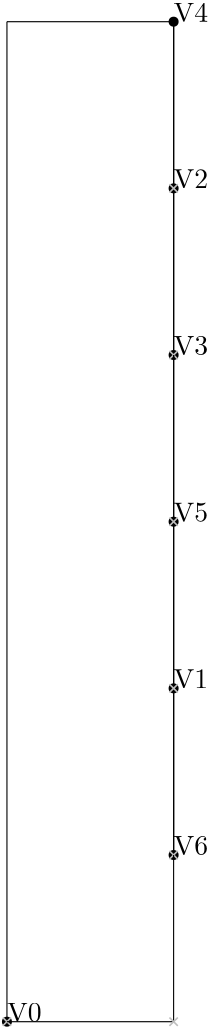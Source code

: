 <?xml version="1.0"?>
    <!DOCTYPE ipe SYSTEM "ipe.dtd">
    <ipe version="70005" creator="Ipe 7.1.4">
    <info created="D:20131106154934" modified="D:20131106160041"/>
    <preamble>\usepackage[english]{babel}</preamble>
    <ipestyle name="basic">
    <symbol name="arrow/arc(spx)">
    <path stroke="sym-stroke" fill="sym-stroke" pen="sym-pen">
    0 0 m
    -1 0.333 l
    -1 -0.333 l
    h
    </path>
    </symbol>
    <symbol name="arrow/farc(spx)">
    <path stroke="sym-stroke" fill="white" pen="sym-pen">
    0 0 m
    -1 0.333 l
    -1 -0.333 l
    h
    </path>
    </symbol>
    <symbol name="mark/circle(sx)" transformations="translations">
    <path fill="sym-stroke">
    0.6 0 0 0.6 0 0 e
    0.4 0 0 0.4 0 0 e
    </path>
    </symbol>
    <symbol name="mark/disk(sx)" transformations="translations">
    <path fill="sym-stroke">
    0.6 0 0 0.6 0 0 e
    </path>
    </symbol>
    <symbol name="mark/fdisk(sfx)" transformations="translations">
    <group>
    <path fill="sym-fill">
    0.5 0 0 0.5 0 0 e
    </path>
    <path fill="sym-stroke" fillrule="eofill">
    0.6 0 0 0.6 0 0 e
    0.4 0 0 0.4 0 0 e
    </path>
    </group>
    </symbol>
    <symbol name="mark/box(sx)" transformations="translations">
    <path fill="sym-stroke" fillrule="eofill">
    -0.6 -0.6 m
    0.6 -0.6 l
    0.6 0.6 l
    -0.6 0.6 l
    h
    -0.4 -0.4 m
    0.4 -0.4 l
    0.4 0.4 l
    -0.4 0.4 l
    h
    </path>
    </symbol>
    <symbol name="mark/square(sx)" transformations="translations">
    <path fill="sym-stroke">
    -0.6 -0.6 m
    0.6 -0.6 l
    0.6 0.6 l
    -0.6 0.6 l
    h
    </path>
    </symbol>
    <symbol name="mark/fsquare(sfx)" transformations="translations">
    <group>
    <path fill="sym-fill">
    -0.5 -0.5 m
    0.5 -0.5 l
    0.5 0.5 l
    -0.5 0.5 l
    h
    </path>
    <path fill="sym-stroke" fillrule="eofill">
    -0.6 -0.6 m
    0.6 -0.6 l
    0.6 0.6 l
    -0.6 0.6 l
    h
    -0.4 -0.4 m
    0.4 -0.4 l
    0.4 0.4 l
    -0.4 0.4 l
    h
    </path>
    </group>
    </symbol>
    <symbol name="mark/cross(sx)" transformations="translations">
    <group>
    <path fill="sym-stroke">
    -0.43 -0.57 m
    0.57 0.43 l
    0.43 0.57 l
    -0.57 -0.43 l
    h
    </path>
    <path fill="sym-stroke">
    -0.43 0.57 m
    0.57 -0.43 l
    0.43 -0.57 l
    -0.57 0.43 l
    h
    </path>
    </group>
    </symbol>
    <symbol name="arrow/fnormal(spx)">
    <path stroke="sym-stroke" fill="white" pen="sym-pen">
    0 0 m
    -1 0.333 l
    -1 -0.333 l
    h
    </path>
    </symbol>
    <symbol name="arrow/pointed(spx)">
    <path stroke="sym-stroke" fill="sym-stroke" pen="sym-pen">
    0 0 m
    -1 0.333 l
    -0.8 0 l
    -1 -0.333 l
    h
    </path>
    </symbol>
    <symbol name="arrow/fpointed(spx)">
    <path stroke="sym-stroke" fill="white" pen="sym-pen">
    0 0 m
    -1 0.333 l
    -0.8 0 l
    -1 -0.333 l
    h
    </path>
    </symbol>
    <symbol name="arrow/linear(spx)">
    <path stroke="sym-stroke" pen="sym-pen">
    -1 0.333 m
    0 0 l
    -1 -0.333 l
    </path>
    </symbol>
    <symbol name="arrow/fdouble(spx)">
    <path stroke="sym-stroke" fill="white" pen="sym-pen">
    0 0 m
    -1 0.333 l
    -1 -0.333 l
    h
    -1 0 m
    -2 0.333 l
    -2 -0.333 l
    h
    </path>
    </symbol>
    <symbol name="arrow/double(spx)">
    <path stroke="sym-stroke" fill="sym-stroke" pen="sym-pen">
    0 0 m
    -1 0.333 l
    -1 -0.333 l
    h
    -1 0 m
    -2 0.333 l
    -2 -0.333 l
    h
    </path>
    </symbol>
    <pen name="heavier" value="0.8"/>
    <pen name="fat" value="1.2"/>
    <pen name="ultrafat" value="2"/>
    <symbolsize name="large" value="5"/>
    <symbolsize name="small" value="2"/>
    <symbolsize name="tiny" value="1.1"/>
    <arrowsize name="large" value="10"/>
    <arrowsize name="small" value="5"/>
    <arrowsize name="tiny" value="3"/>
    <color name="red" value="1 0 0"/>
    <color name="green" value="0 1 0"/>
    <color name="blue" value="0 0 1"/>
    <color name="yellow" value="1 1 0"/>
    <color name="orange" value="1 0.647 0"/>
    <color name="gold" value="1 0.843 0"/>
    <color name="purple" value="0.627 0.125 0.941"/>
    <color name="gray" value="0.745"/>
    <color name="brown" value="0.647 0.165 0.165"/>
    <color name="navy" value="0 0 0.502"/>
    <color name="pink" value="1 0.753 0.796"/>
    <color name="seagreen" value="0.18 0.545 0.341"/>
    <color name="turquoise" value="0.251 0.878 0.816"/>
    <color name="violet" value="0.933 0.51 0.933"/>
    <color name="darkblue" value="0 0 0.545"/>
    <color name="darkcyan" value="0 0.545 0.545"/>
    <color name="darkgray" value="0.663"/>
    <color name="darkgreen" value="0 0.392 0"/>
    <color name="darkmagenta" value="0.545 0 0.545"/>
    <color name="darkorange" value="1 0.549 0"/>
    <color name="darkred" value="0.545 0 0"/>
    <color name="lightblue" value="0.678 0.847 0.902"/>
    <color name="lightcyan" value="0.878 1 1"/>
    <color name="lightgray" value="0.827"/>
    <color name="lightgreen" value="0.565 0.933 0.565"/>
    <color name="lightyellow" value="1 1 0.878"/>
    <dashstyle name="dashed" value="[4] 0"/>
    <dashstyle name="dotted" value="[1 3] 0"/>
    <dashstyle name="dash dotted" value="[4 2 1 2] 0"/>
    <dashstyle name="dash dot dotted" value="[4 2 1 2 1 2] 0"/>
    <textsize name="large" value="\large"/>
    <textsize name="Large" value="\Large"/>
    <textsize name="LARGE" value="\LARGE"/>
    <textsize name="huge" value="\huge"/>
    <textsize name="Huge" value="\Huge"/>
    <textsize name="small" value="\small"/>
    <textsize name="footnote" value="\footnotesize"/>
    <textsize name="tiny" value="\tiny"/>
    <textstyle name="center" begin="\begin{center}" end="\end{center}"/>
    <textstyle name="itemize" begin="\begin{itemize}" end="\end{itemize}"/>
    <textstyle name="item" begin="\begin{itemize}\item{}" end="\end{itemize}"/>
    <gridsize name="4 pts" value="4"/>
    <gridsize name="8 pts (~3 mm)" value="8"/>
    <gridsize name="16 pts (~6 mm)" value="16"/>
    <gridsize name="32 pts (~12 mm)" value="32"/>
    <gridsize name="10 pts (~3.5 mm)" value="10"/>
    <gridsize name="20 pts (~7 mm)" value="20"/>
    <gridsize name="14 pts (~5 mm)" value="14"/>
    <gridsize name="28 pts (~10 mm)" value="28"/>
    <gridsize name="56 pts (~20 mm)" value="56"/>
    <anglesize name="90 deg" value="90"/>
    <anglesize name="60 deg" value="60"/>
    <anglesize name="45 deg" value="45"/>
    <anglesize name="30 deg" value="30"/>
    <anglesize name="22.5 deg" value="22.5"/>
    <tiling name="falling" angle="-60" step="4" width="1"/>
    <tiling name="rising" angle="30" step="4" width="1"/>
    <layout paper="1000 1000" origin="0 0" frame="1000 1000" skip="32" crop="yes"/>
    </ipestyle>
    <page>
    <layer name="alpha"/>
    <view layers="alpha" active="alpha"/>
<use name="mark/disk(sx)" pos="400 500" size="normal" stroke="black"/>
<text transformations="translations" pos="400 500" stroke="black" type="label" width="190" height="10" depth="0" valign="baseline" size="normal">V0</text><use name="mark/disk(sx)" pos="460 620" size="normal" stroke="black"/>
<text transformations="translations" pos="460 620" stroke="black" type="label" width="190" height="10" depth="0" valign="baseline" size="normal">V1</text><use name="mark/disk(sx)" pos="460 800" size="normal" stroke="black"/>
<text transformations="translations" pos="460 800" stroke="black" type="label" width="190" height="10" depth="0" valign="baseline" size="normal">V2</text><use name="mark/disk(sx)" pos="460 740" size="normal" stroke="black"/>
<text transformations="translations" pos="460 740" stroke="black" type="label" width="190" height="10" depth="0" valign="baseline" size="normal">V3</text><use name="mark/disk(sx)" pos="460 860" size="normal" stroke="black"/>
<text transformations="translations" pos="460 860" stroke="black" type="label" width="190" height="10" depth="0" valign="baseline" size="normal">V4</text><use name="mark/disk(sx)" pos="460 680" size="normal" stroke="black"/>
<text transformations="translations" pos="460 680" stroke="black" type="label" width="190" height="10" depth="0" valign="baseline" size="normal">V5</text><use name="mark/disk(sx)" pos="460 560" size="normal" stroke="black"/>
<text transformations="translations" pos="460 560" stroke="black" type="label" width="190" height="10" depth="0" valign="baseline" size="normal">V6</text><path stroke="black" pen="normal" dash="normal">
 460 800 m
 460 740 l
 </path>
<path stroke="black" pen="normal" dash="normal">
 460 740 m
 460 740 l
 </path>
<path stroke="black" pen="normal" dash="normal">
 460 740 m
 460 800 l
 </path>
<path stroke="black" pen="normal" dash="normal">
 460 800 m
 460 800 l
 </path>
<path stroke="black" pen="normal" dash="normal">
 460 740 m
 460 800 l
 </path>
<use name="mark/cross(sx)" pos="460 740" size="normal" stroke="gray"/>
<path stroke="black" pen="normal" dash="normal">
 460 860 m
 460 800 l
 </path>
<path stroke="black" pen="normal" dash="normal">
 460 800 m
 460 800 l
 </path>
<path stroke="black" pen="normal" dash="normal">
 460 800 m
 460 860 l
 </path>
<path stroke="black" pen="normal" dash="normal">
 460 860 m
 460 860 l
 </path>
<path stroke="black" pen="normal" dash="normal">
 460 800 m
 460 860 l
 </path>
<use name="mark/cross(sx)" pos="460 800" size="normal" stroke="gray"/>
<path stroke="black" pen="normal" dash="normal">
 400 500 m
 400 560 l
 </path>
<path stroke="black" pen="normal" dash="normal">
 400 560 m
 400 560 l
 </path>
<path stroke="black" pen="normal" dash="normal">
 460 860 m
 400 860 l
 </path>
<path stroke="black" pen="normal" dash="normal">
 400 860 m
 400 860 l
 </path>
<path stroke="black" pen="normal" dash="normal">
 400 560 m
 400 860 l
 </path>
<use name="mark/cross(sx)" pos="400 500" size="normal" stroke="gray"/>
<path stroke="black" pen="normal" dash="normal">
 460 620 m
 460 560 l
 </path>
<path stroke="black" pen="normal" dash="normal">
 460 560 m
 460 560 l
 </path>
<path stroke="black" pen="normal" dash="normal">
 460 560 m
 460 620 l
 </path>
<path stroke="black" pen="normal" dash="normal">
 460 620 m
 460 620 l
 </path>
<path stroke="black" pen="normal" dash="normal">
 460 560 m
 460 620 l
 </path>
<use name="mark/cross(sx)" pos="460 560" size="normal" stroke="gray"/>
<path stroke="black" pen="normal" dash="normal">
 460 560 m
 460 500 l
 </path>
<path stroke="black" pen="normal" dash="normal">
 460 500 m
 460 500 l
 </path>
<path stroke="black" pen="normal" dash="normal">
 400 500 m
 460 500 l
 </path>
<path stroke="black" pen="normal" dash="normal">
 460 500 m
 460 500 l
 </path>
<path stroke="black" pen="normal" dash="normal">
 460 500 m
 460 500 l
 </path>
<use name="mark/cross(sx)" pos="460 500" size="normal" stroke="gray"/>
<path stroke="black" pen="normal" dash="normal">
 460 680 m
 460 620 l
 </path>
<path stroke="black" pen="normal" dash="normal">
 460 620 m
 460 620 l
 </path>
<path stroke="black" pen="normal" dash="normal">
 460 620 m
 460 680 l
 </path>
<path stroke="black" pen="normal" dash="normal">
 460 680 m
 460 680 l
 </path>
<path stroke="black" pen="normal" dash="normal">
 460 620 m
 460 680 l
 </path>
<use name="mark/cross(sx)" pos="460 620" size="normal" stroke="gray"/>
<path stroke="black" pen="normal" dash="normal">
 460 740 m
 460 680 l
 </path>
<path stroke="black" pen="normal" dash="normal">
 460 680 m
 460 680 l
 </path>
<path stroke="black" pen="normal" dash="normal">
 460 680 m
 460 740 l
 </path>
<path stroke="black" pen="normal" dash="normal">
 460 740 m
 460 740 l
 </path>
<path stroke="black" pen="normal" dash="normal">
 460 680 m
 460 740 l
 </path>
<use name="mark/cross(sx)" pos="460 680" size="normal" stroke="gray"/>
</page>
</ipe>

